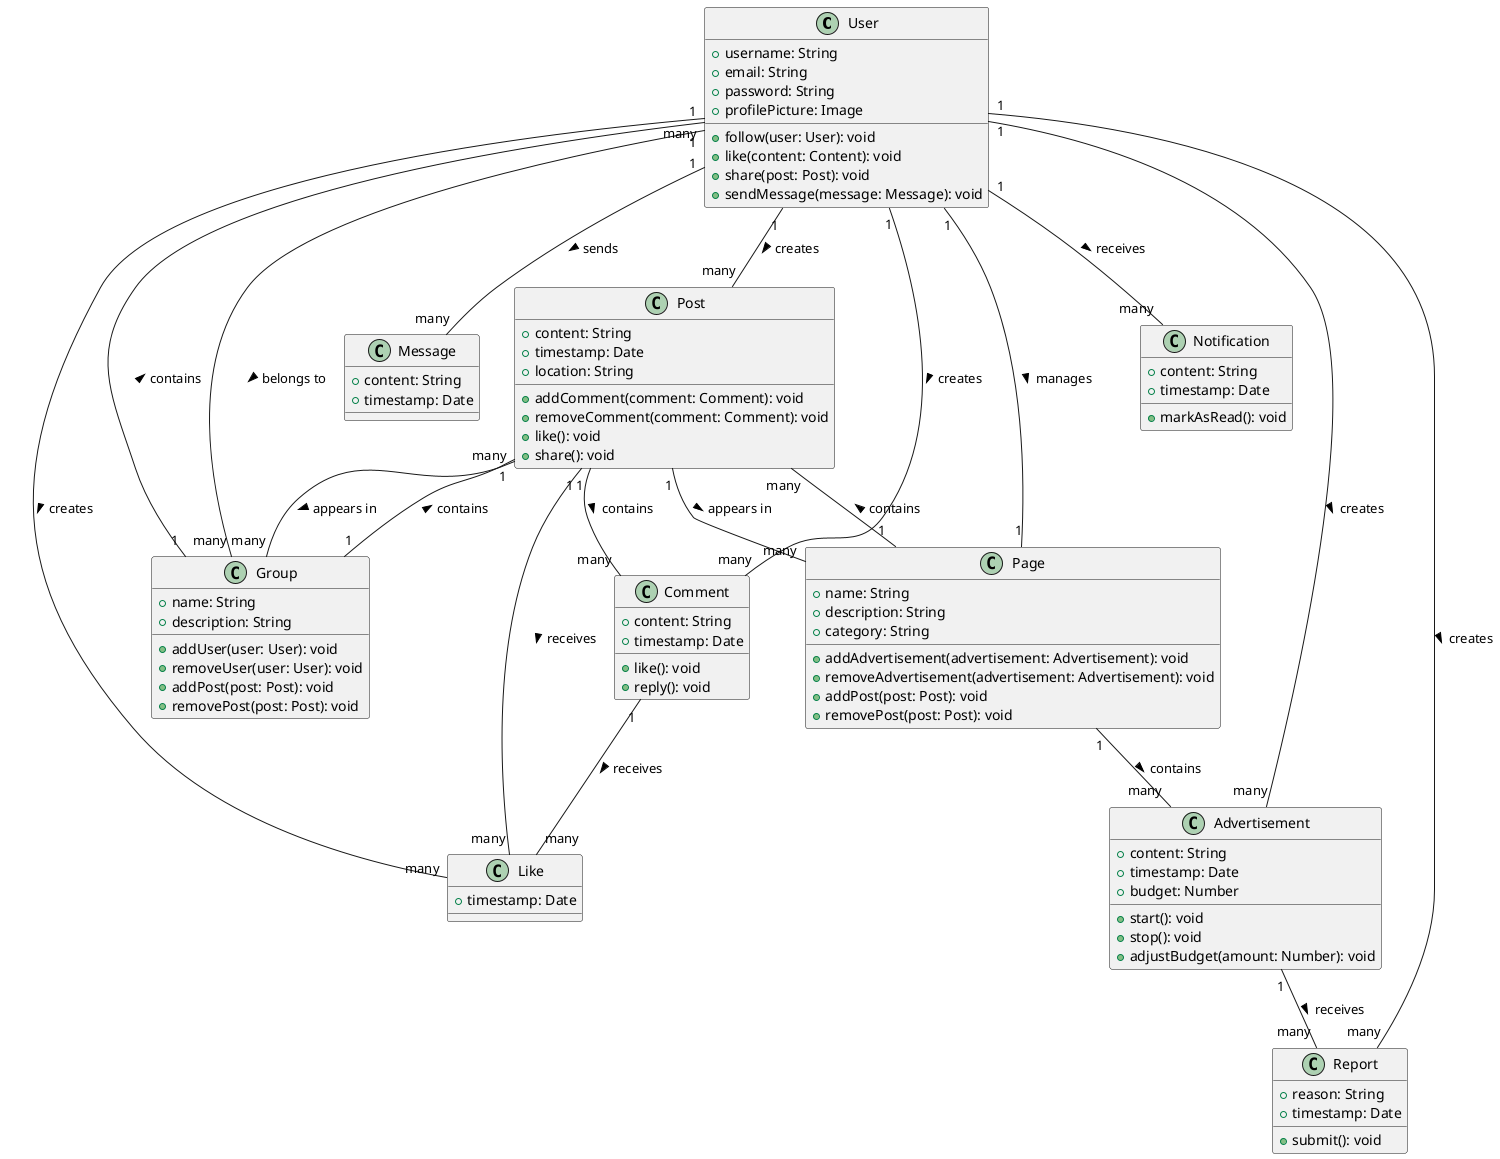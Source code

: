 @startuml

class User {
    +username: String
    +email: String
    +password: String
    +profilePicture: Image
    +follow(user: User): void
    +like(content: Content): void
    +share(post: Post): void
    +sendMessage(message: Message): void
}

class Post {
    +content: String
    +timestamp: Date
    +location: String
    +addComment(comment: Comment): void
    +removeComment(comment: Comment): void
    +like(): void
    +share(): void
}

class Comment {
    +content: String
    +timestamp: Date
    +like(): void
    +reply(): void
}

class Like {
    +timestamp: Date
}

class Message {
    +content: String
    +timestamp: Date
}

class Group {
    +name: String
    +description: String
    +addUser(user: User): void
    +removeUser(user: User): void
    +addPost(post: Post): void
    +removePost(post: Post): void
}

class Page {
    +name: String
    +description: String
    +category: String
    +addAdvertisement(advertisement: Advertisement): void
    +removeAdvertisement(advertisement: Advertisement): void
    +addPost(post: Post): void
    +removePost(post: Post): void
}

class Advertisement {
    +content: String
    +timestamp: Date
    +budget: Number
    +start(): void
    +stop(): void
    +adjustBudget(amount: Number): void
}

class Notification {
    +content: String
    +timestamp: Date
    +markAsRead(): void
}

class Report {
    +reason: String
    +timestamp: Date
    +submit(): void
}

User "1" -- "many" Post : creates >
User "1" -- "many" Comment : creates >
User "1" -- "many" Message : sends >
User "1" -- "many" Like : creates >
User "1" -- "many" Group : belongs to >
User "1" -- "1" Page : manages >
User "1" -- "many" Advertisement : creates >
User "1" -- "many" Notification : receives >
User "1" -- "many" Report : creates >

Post "1" -- "many" Comment : contains >
Post "1" -- "many" Like : receives >
Post "1" -- "many" Group : appears in >
Post "1" -- "many" Page : appears in >

Comment "1" -- "many" Like : receives >

Group "1" -- "many" User : contains >
Group "1" -- "many" Post : contains >

Page "1" -- "many" Advertisement : contains >
Page "1" -- "many" Post : contains >

Advertisement "1" -- "many" Report : receives >

@enduml